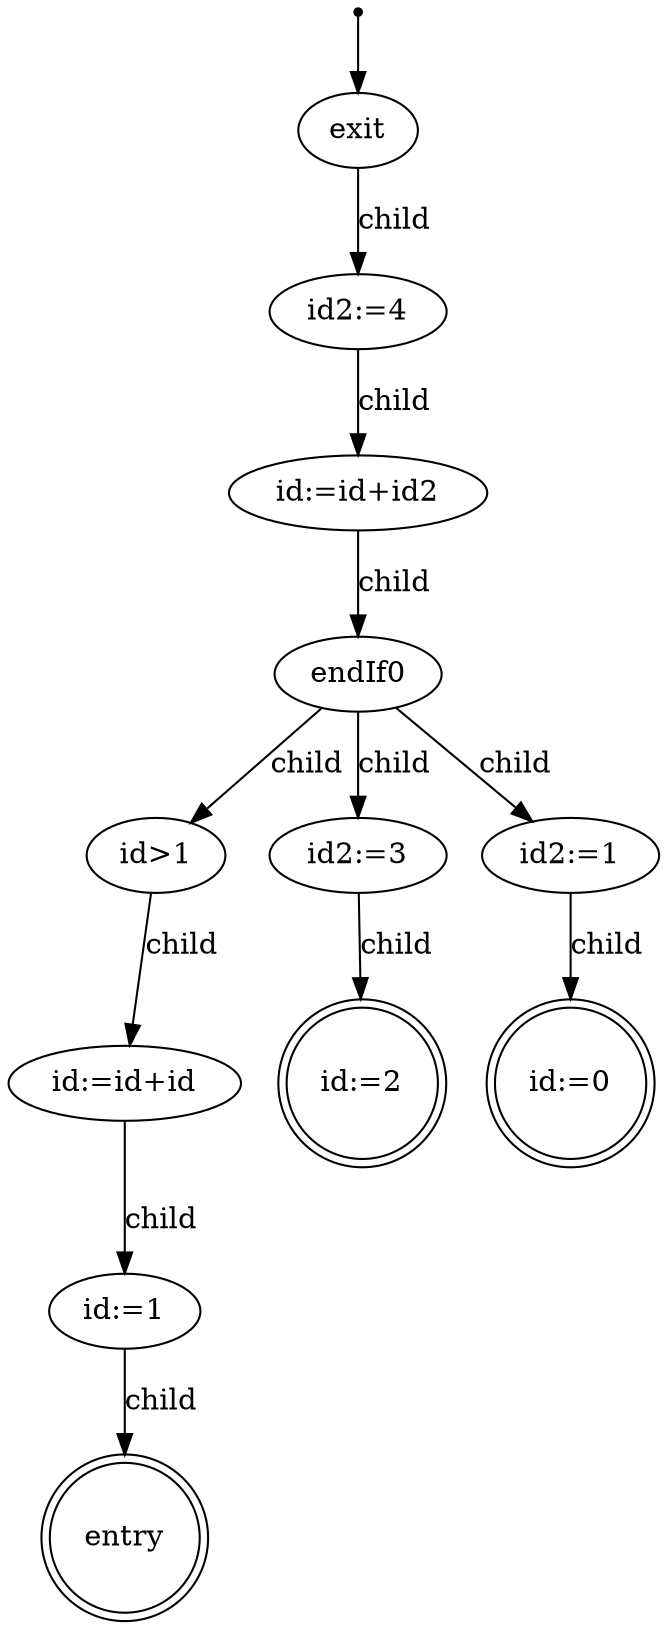 digraph{
	inic[shape=point];

	exit[label="exit"]
	n9[label="id2:=4"]
	n8[label="id:=id+id2"]
	n7[label="endIf0"]
	n6[label="id>1"]
	n5[label="id2:=3"]
	n3[label="id2:=1"]
	n1[label="id:=id+id"]
	n4[label="id:=2"]
	n2[label="id:=0"]
	n0[label="id:=1"]
	entry[label="entry"]

	inic->exit;
	exit->n9 [label="child"];
	n9->n8 [label="child"];
	n8->n7 [label="child"];
	n7->n6 [label="child"];
	n7->n5 [label="child"];
	n7->n3 [label="child"];
	n6->n1 [label="child"];
	n1->n0 [label="child"];
	n0->entry [label="child"];
	entry[shape=doublecircle];
	n5->n4 [label="child"];
	n4[shape=doublecircle];
	n3->n2 [label="child"];
	n2[shape=doublecircle];
}